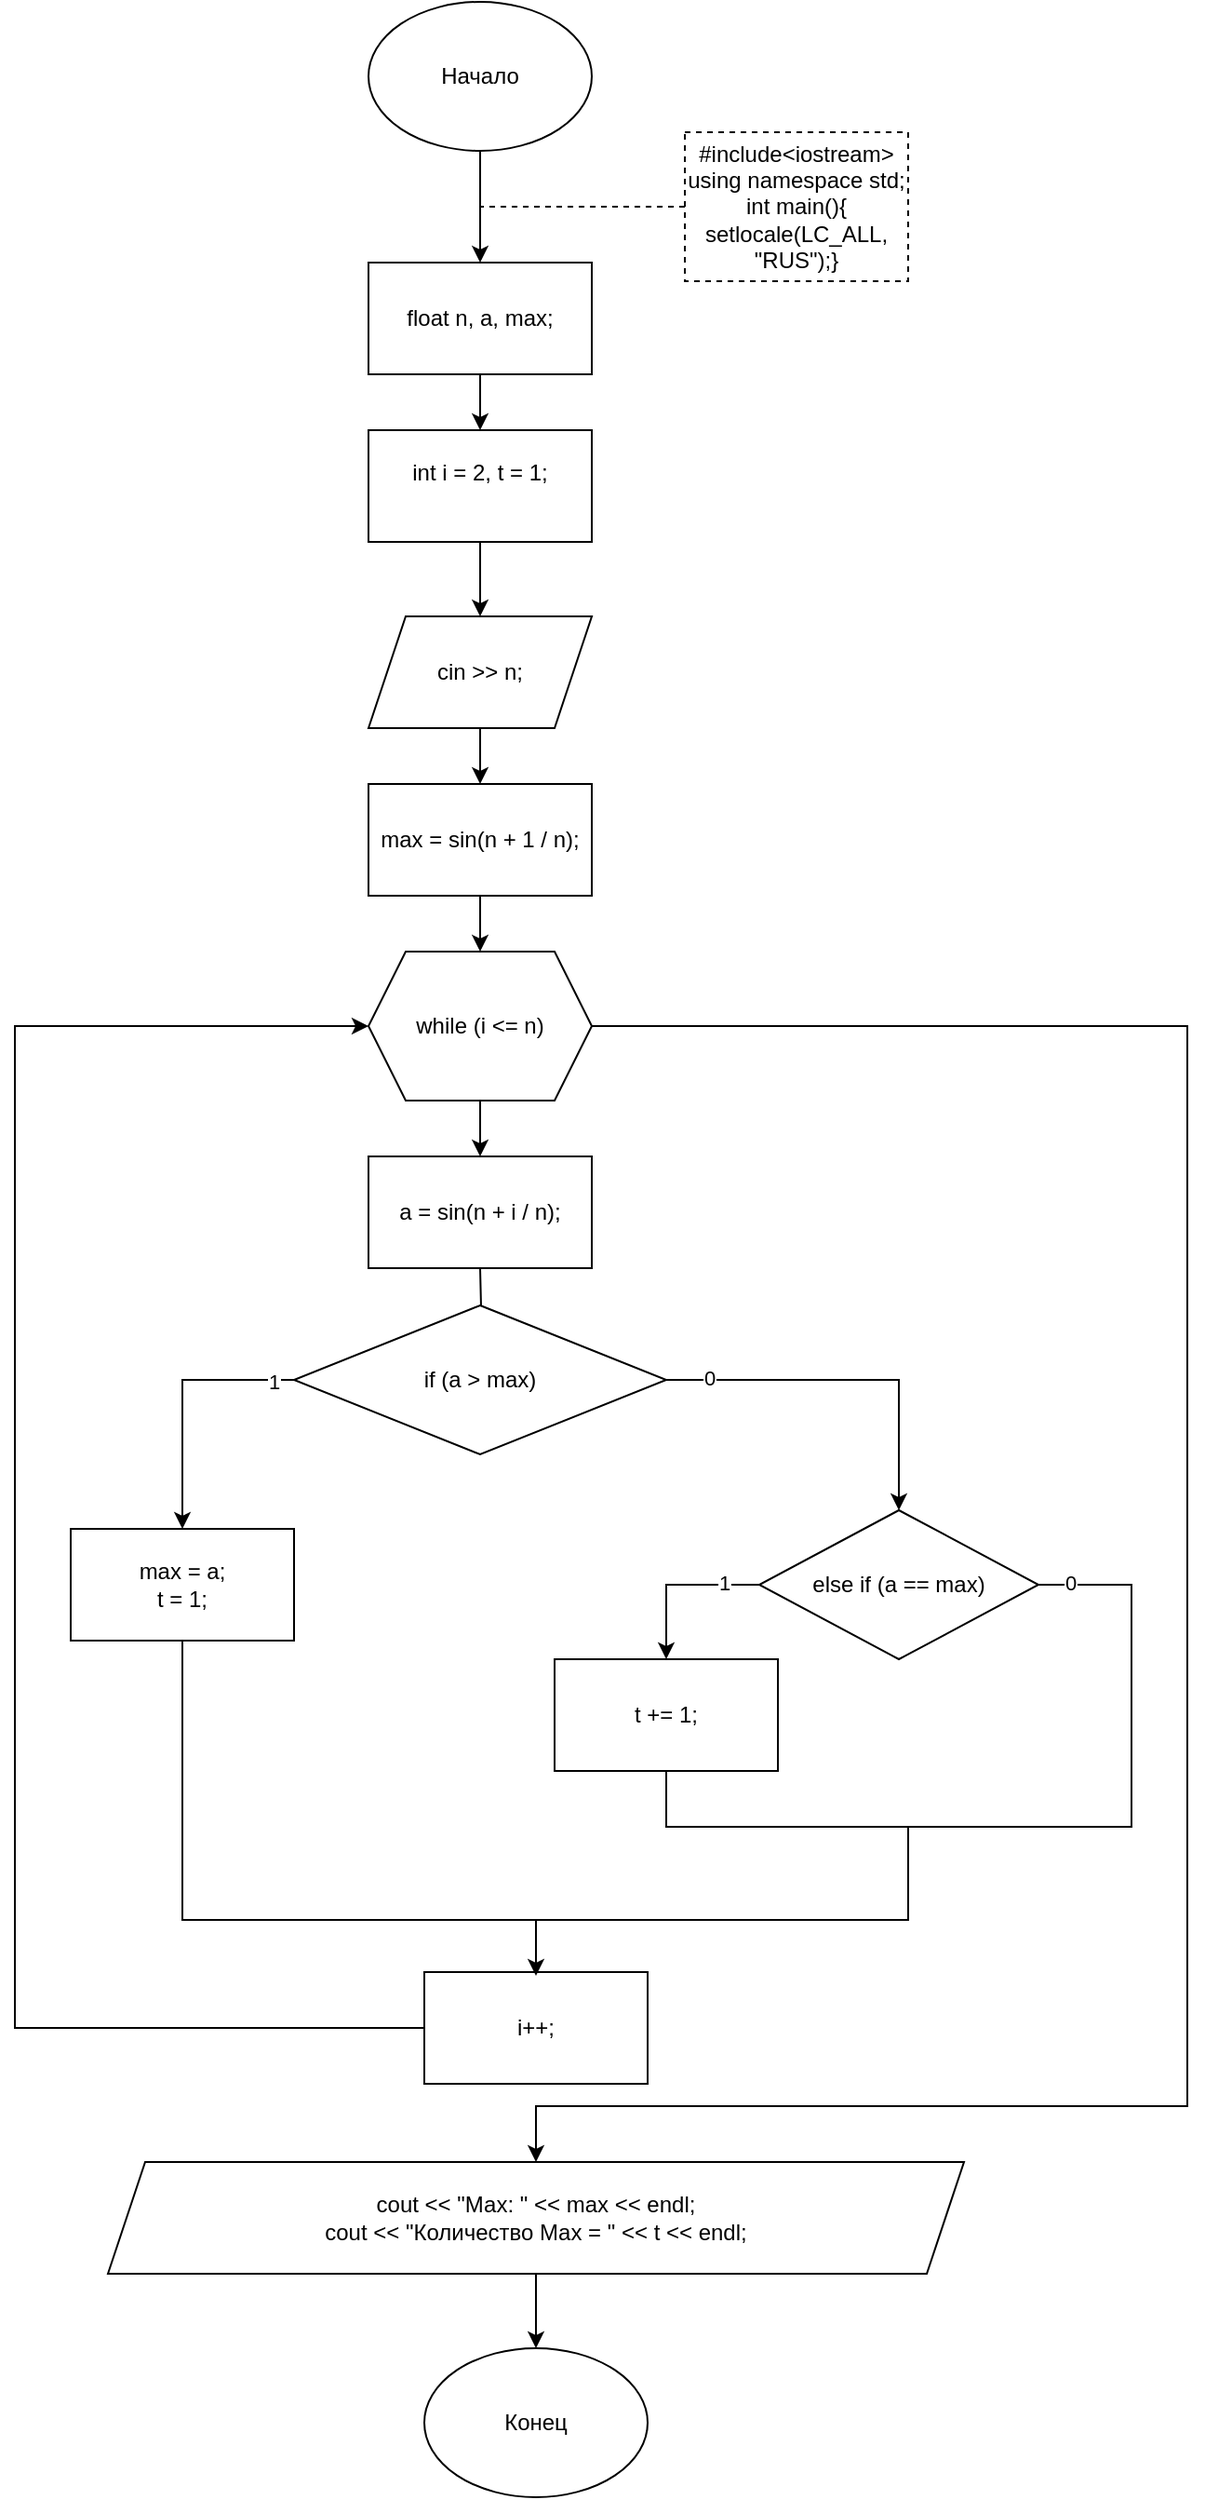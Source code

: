 <mxfile version="15.7.3" type="device"><diagram id="LfsK9tSJAEfbqS-f_ytM" name="Страница 1"><mxGraphModel dx="760" dy="624" grid="1" gridSize="10" guides="1" tooltips="1" connect="1" arrows="1" fold="1" page="1" pageScale="1" pageWidth="1654" pageHeight="2336" math="0" shadow="0"><root><mxCell id="0"/><mxCell id="1" parent="0"/><mxCell id="b1-tqfwG_fOWwHK6nrNC-1" value="" style="edgeStyle=orthogonalEdgeStyle;rounded=0;orthogonalLoop=1;jettySize=auto;html=1;" edge="1" parent="1" source="b1-tqfwG_fOWwHK6nrNC-2" target="b1-tqfwG_fOWwHK6nrNC-4"><mxGeometry relative="1" as="geometry"/></mxCell><mxCell id="b1-tqfwG_fOWwHK6nrNC-2" value="Начало" style="ellipse;whiteSpace=wrap;html=1;" vertex="1" parent="1"><mxGeometry x="830" y="110" width="120" height="80" as="geometry"/></mxCell><mxCell id="b1-tqfwG_fOWwHK6nrNC-3" value="" style="edgeStyle=orthogonalEdgeStyle;rounded=0;orthogonalLoop=1;jettySize=auto;html=1;" edge="1" parent="1" source="b1-tqfwG_fOWwHK6nrNC-4" target="b1-tqfwG_fOWwHK6nrNC-9"><mxGeometry relative="1" as="geometry"/></mxCell><mxCell id="b1-tqfwG_fOWwHK6nrNC-4" value="&lt;span&gt;&#9;&lt;/span&gt;float n, a, max;" style="rounded=0;whiteSpace=wrap;html=1;" vertex="1" parent="1"><mxGeometry x="830" y="250" width="120" height="60" as="geometry"/></mxCell><mxCell id="b1-tqfwG_fOWwHK6nrNC-5" value="&lt;div&gt;#include&amp;lt;iostream&amp;gt;&lt;/div&gt;&lt;div&gt;using namespace std;&lt;/div&gt;&lt;div&gt;int main(){&lt;/div&gt;&lt;span&gt;&#9;&lt;/span&gt;setlocale(LC_ALL, &quot;RUS&quot;);}" style="rounded=0;whiteSpace=wrap;html=1;dashed=1;" vertex="1" parent="1"><mxGeometry x="1000" y="180" width="120" height="80" as="geometry"/></mxCell><mxCell id="b1-tqfwG_fOWwHK6nrNC-6" value="" style="endArrow=none;dashed=1;html=1;rounded=0;exitX=0;exitY=0.5;exitDx=0;exitDy=0;" edge="1" parent="1" source="b1-tqfwG_fOWwHK6nrNC-5"><mxGeometry width="50" height="50" relative="1" as="geometry"><mxPoint x="880" y="540" as="sourcePoint"/><mxPoint x="890" y="220" as="targetPoint"/></mxGeometry></mxCell><mxCell id="b1-tqfwG_fOWwHK6nrNC-7" value="Конец" style="ellipse;whiteSpace=wrap;html=1;" vertex="1" parent="1"><mxGeometry x="860" y="1370" width="120" height="80" as="geometry"/></mxCell><mxCell id="b1-tqfwG_fOWwHK6nrNC-8" value="" style="edgeStyle=orthogonalEdgeStyle;rounded=0;orthogonalLoop=1;jettySize=auto;html=1;" edge="1" parent="1" source="b1-tqfwG_fOWwHK6nrNC-9" target="b1-tqfwG_fOWwHK6nrNC-11"><mxGeometry relative="1" as="geometry"/></mxCell><mxCell id="b1-tqfwG_fOWwHK6nrNC-9" value="&lt;div&gt;&lt;span&gt;&#9;&lt;/span&gt;int i = 2, t = 1;&lt;/div&gt;&lt;div&gt;&lt;br&gt;&lt;/div&gt;" style="whiteSpace=wrap;html=1;rounded=0;" vertex="1" parent="1"><mxGeometry x="830" y="340" width="120" height="60" as="geometry"/></mxCell><mxCell id="b1-tqfwG_fOWwHK6nrNC-10" value="" style="edgeStyle=orthogonalEdgeStyle;rounded=0;orthogonalLoop=1;jettySize=auto;html=1;" edge="1" parent="1" source="b1-tqfwG_fOWwHK6nrNC-11" target="b1-tqfwG_fOWwHK6nrNC-25"><mxGeometry relative="1" as="geometry"/></mxCell><mxCell id="b1-tqfwG_fOWwHK6nrNC-11" value="&lt;span&gt;&#9;&lt;/span&gt;cin &amp;gt;&amp;gt; n;" style="shape=parallelogram;perimeter=parallelogramPerimeter;whiteSpace=wrap;html=1;fixedSize=1;" vertex="1" parent="1"><mxGeometry x="830" y="440" width="120" height="60" as="geometry"/></mxCell><mxCell id="b1-tqfwG_fOWwHK6nrNC-12" value="" style="edgeStyle=orthogonalEdgeStyle;rounded=0;orthogonalLoop=1;jettySize=auto;html=1;" edge="1" parent="1" source="b1-tqfwG_fOWwHK6nrNC-14"><mxGeometry relative="1" as="geometry"><mxPoint x="890" y="730" as="targetPoint"/></mxGeometry></mxCell><mxCell id="b1-tqfwG_fOWwHK6nrNC-13" style="edgeStyle=orthogonalEdgeStyle;rounded=0;orthogonalLoop=1;jettySize=auto;html=1;" edge="1" parent="1" source="b1-tqfwG_fOWwHK6nrNC-14"><mxGeometry relative="1" as="geometry"><mxPoint x="920" y="1270" as="targetPoint"/><Array as="points"><mxPoint x="1270" y="660"/><mxPoint x="1270" y="1240"/><mxPoint x="920" y="1240"/><mxPoint x="920" y="1270"/></Array></mxGeometry></mxCell><mxCell id="b1-tqfwG_fOWwHK6nrNC-14" value="&lt;span&gt;&#9;&lt;/span&gt;while (i &amp;lt;= n)" style="shape=hexagon;perimeter=hexagonPerimeter2;whiteSpace=wrap;html=1;fixedSize=1;" vertex="1" parent="1"><mxGeometry x="830" y="620" width="120" height="80" as="geometry"/></mxCell><mxCell id="b1-tqfwG_fOWwHK6nrNC-15" value="" style="edgeStyle=orthogonalEdgeStyle;rounded=0;orthogonalLoop=1;jettySize=auto;html=1;" edge="1" parent="1" target="b1-tqfwG_fOWwHK6nrNC-20"><mxGeometry relative="1" as="geometry"><mxPoint x="890" y="790" as="sourcePoint"/></mxGeometry></mxCell><mxCell id="b1-tqfwG_fOWwHK6nrNC-16" style="edgeStyle=orthogonalEdgeStyle;rounded=0;orthogonalLoop=1;jettySize=auto;html=1;entryX=0.5;entryY=0;entryDx=0;entryDy=0;exitX=0;exitY=0.5;exitDx=0;exitDy=0;" edge="1" parent="1" source="b1-tqfwG_fOWwHK6nrNC-20" target="b1-tqfwG_fOWwHK6nrNC-21"><mxGeometry relative="1" as="geometry"/></mxCell><mxCell id="b1-tqfwG_fOWwHK6nrNC-17" value="1" style="edgeLabel;html=1;align=center;verticalAlign=middle;resizable=0;points=[];" vertex="1" connectable="0" parent="b1-tqfwG_fOWwHK6nrNC-16"><mxGeometry x="-0.84" y="1" relative="1" as="geometry"><mxPoint as="offset"/></mxGeometry></mxCell><mxCell id="b1-tqfwG_fOWwHK6nrNC-18" style="edgeStyle=orthogonalEdgeStyle;rounded=0;orthogonalLoop=1;jettySize=auto;html=1;entryX=0.5;entryY=0;entryDx=0;entryDy=0;" edge="1" parent="1" source="b1-tqfwG_fOWwHK6nrNC-20" target="b1-tqfwG_fOWwHK6nrNC-29"><mxGeometry relative="1" as="geometry"/></mxCell><mxCell id="b1-tqfwG_fOWwHK6nrNC-19" value="0" style="edgeLabel;html=1;align=center;verticalAlign=middle;resizable=0;points=[];" vertex="1" connectable="0" parent="b1-tqfwG_fOWwHK6nrNC-18"><mxGeometry x="-0.771" y="1" relative="1" as="geometry"><mxPoint as="offset"/></mxGeometry></mxCell><mxCell id="b1-tqfwG_fOWwHK6nrNC-20" value="&lt;span&gt;&#9;&#9;&lt;/span&gt;if (a &amp;gt; max)" style="rhombus;whiteSpace=wrap;html=1;" vertex="1" parent="1"><mxGeometry x="790" y="810" width="200" height="80" as="geometry"/></mxCell><mxCell id="b1-tqfwG_fOWwHK6nrNC-21" value="&lt;div&gt;&lt;span&gt;&#9;&#9;&#9;&lt;/span&gt;max = a;&lt;/div&gt;&lt;div&gt;&lt;span&gt;&#9;&#9;&#9;&lt;/span&gt;t = 1;&lt;/div&gt;" style="rounded=0;whiteSpace=wrap;html=1;" vertex="1" parent="1"><mxGeometry x="670" y="930" width="120" height="60" as="geometry"/></mxCell><mxCell id="b1-tqfwG_fOWwHK6nrNC-22" style="edgeStyle=orthogonalEdgeStyle;rounded=0;orthogonalLoop=1;jettySize=auto;html=1;entryX=0;entryY=0.5;entryDx=0;entryDy=0;" edge="1" parent="1" source="b1-tqfwG_fOWwHK6nrNC-23" target="b1-tqfwG_fOWwHK6nrNC-14"><mxGeometry relative="1" as="geometry"><Array as="points"><mxPoint x="640" y="1198"/><mxPoint x="640" y="660"/></Array></mxGeometry></mxCell><mxCell id="b1-tqfwG_fOWwHK6nrNC-23" value="&lt;span&gt;&#9;&#9;&lt;/span&gt;i++;" style="rounded=0;whiteSpace=wrap;html=1;" vertex="1" parent="1"><mxGeometry x="860" y="1168" width="120" height="60" as="geometry"/></mxCell><mxCell id="b1-tqfwG_fOWwHK6nrNC-24" value="" style="edgeStyle=orthogonalEdgeStyle;rounded=0;orthogonalLoop=1;jettySize=auto;html=1;" edge="1" parent="1" source="b1-tqfwG_fOWwHK6nrNC-25" target="b1-tqfwG_fOWwHK6nrNC-14"><mxGeometry relative="1" as="geometry"/></mxCell><mxCell id="b1-tqfwG_fOWwHK6nrNC-25" value="&lt;span&gt;&#9;&lt;/span&gt;max = sin(n + 1 / n);" style="whiteSpace=wrap;html=1;" vertex="1" parent="1"><mxGeometry x="830" y="530" width="120" height="60" as="geometry"/></mxCell><mxCell id="b1-tqfwG_fOWwHK6nrNC-26" value="&lt;span&gt;&#9;&#9;&lt;/span&gt;a = sin(n + i / n);" style="rounded=0;whiteSpace=wrap;html=1;" vertex="1" parent="1"><mxGeometry x="830" y="730" width="120" height="60" as="geometry"/></mxCell><mxCell id="b1-tqfwG_fOWwHK6nrNC-27" value="" style="edgeStyle=orthogonalEdgeStyle;rounded=0;orthogonalLoop=1;jettySize=auto;html=1;exitX=0;exitY=0.5;exitDx=0;exitDy=0;" edge="1" parent="1" source="b1-tqfwG_fOWwHK6nrNC-29" target="b1-tqfwG_fOWwHK6nrNC-30"><mxGeometry relative="1" as="geometry"/></mxCell><mxCell id="b1-tqfwG_fOWwHK6nrNC-28" value="1" style="edgeLabel;html=1;align=center;verticalAlign=middle;resizable=0;points=[];" vertex="1" connectable="0" parent="b1-tqfwG_fOWwHK6nrNC-27"><mxGeometry x="-0.582" y="-1" relative="1" as="geometry"><mxPoint as="offset"/></mxGeometry></mxCell><mxCell id="b1-tqfwG_fOWwHK6nrNC-29" value="&lt;span&gt;&#9;&#9;&lt;/span&gt;else if (a == max)" style="rhombus;whiteSpace=wrap;html=1;" vertex="1" parent="1"><mxGeometry x="1040" y="920" width="150" height="80" as="geometry"/></mxCell><mxCell id="b1-tqfwG_fOWwHK6nrNC-30" value="&lt;span&gt;&#9;&#9;&#9;&lt;/span&gt;t += 1;" style="whiteSpace=wrap;html=1;" vertex="1" parent="1"><mxGeometry x="930" y="1000" width="120" height="60" as="geometry"/></mxCell><mxCell id="b1-tqfwG_fOWwHK6nrNC-31" value="" style="endArrow=none;html=1;rounded=0;entryX=1;entryY=0.5;entryDx=0;entryDy=0;exitX=0.5;exitY=1;exitDx=0;exitDy=0;" edge="1" parent="1" source="b1-tqfwG_fOWwHK6nrNC-30" target="b1-tqfwG_fOWwHK6nrNC-29"><mxGeometry width="50" height="50" relative="1" as="geometry"><mxPoint x="1070" y="960" as="sourcePoint"/><mxPoint x="1120" y="910" as="targetPoint"/><Array as="points"><mxPoint x="990" y="1090"/><mxPoint x="1240" y="1090"/><mxPoint x="1240" y="960"/></Array></mxGeometry></mxCell><mxCell id="b1-tqfwG_fOWwHK6nrNC-32" value="0" style="edgeLabel;html=1;align=center;verticalAlign=middle;resizable=0;points=[];" vertex="1" connectable="0" parent="b1-tqfwG_fOWwHK6nrNC-31"><mxGeometry x="0.926" y="-1" relative="1" as="geometry"><mxPoint as="offset"/></mxGeometry></mxCell><mxCell id="b1-tqfwG_fOWwHK6nrNC-33" value="" style="endArrow=none;html=1;rounded=0;exitX=0.5;exitY=1;exitDx=0;exitDy=0;" edge="1" parent="1" source="b1-tqfwG_fOWwHK6nrNC-21"><mxGeometry width="50" height="50" relative="1" as="geometry"><mxPoint x="1070" y="1090" as="sourcePoint"/><mxPoint x="1120" y="1090" as="targetPoint"/><Array as="points"><mxPoint x="730" y="1090"/><mxPoint x="730" y="1140"/><mxPoint x="1120" y="1140"/></Array></mxGeometry></mxCell><mxCell id="b1-tqfwG_fOWwHK6nrNC-34" value="" style="endArrow=classic;html=1;rounded=0;" edge="1" parent="1"><mxGeometry width="50" height="50" relative="1" as="geometry"><mxPoint x="920" y="1140" as="sourcePoint"/><mxPoint x="920" y="1170" as="targetPoint"/></mxGeometry></mxCell><mxCell id="b1-tqfwG_fOWwHK6nrNC-35" style="edgeStyle=orthogonalEdgeStyle;rounded=0;orthogonalLoop=1;jettySize=auto;html=1;" edge="1" parent="1" source="b1-tqfwG_fOWwHK6nrNC-36"><mxGeometry relative="1" as="geometry"><mxPoint x="920" y="1370" as="targetPoint"/></mxGeometry></mxCell><mxCell id="b1-tqfwG_fOWwHK6nrNC-36" value="&lt;div&gt;&lt;span&gt;&#9;&lt;/span&gt;cout &amp;lt;&amp;lt; &quot;Мах: &quot; &amp;lt;&amp;lt; max &amp;lt;&amp;lt; endl;&lt;/div&gt;&lt;div&gt;&lt;span&gt;&#9;&lt;/span&gt;cout &amp;lt;&amp;lt; &quot;Количество Max = &quot; &amp;lt;&amp;lt; t &amp;lt;&amp;lt; endl;&lt;/div&gt;" style="shape=parallelogram;perimeter=parallelogramPerimeter;whiteSpace=wrap;html=1;fixedSize=1;" vertex="1" parent="1"><mxGeometry x="690" y="1270" width="460" height="60" as="geometry"/></mxCell></root></mxGraphModel></diagram></mxfile>